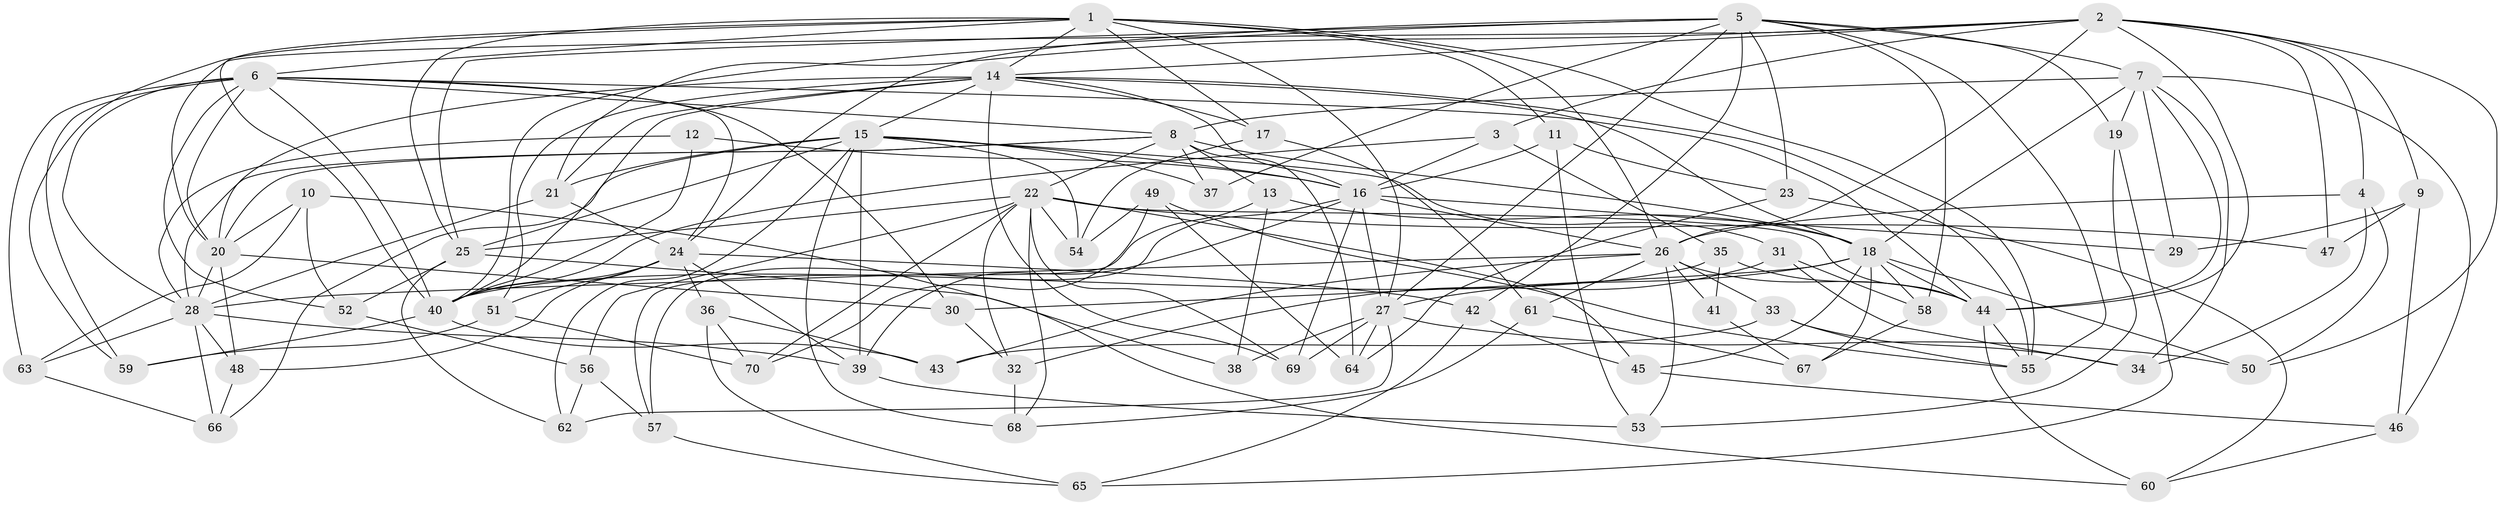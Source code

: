 // original degree distribution, {4: 1.0}
// Generated by graph-tools (version 1.1) at 2025/37/03/09/25 02:37:59]
// undirected, 70 vertices, 195 edges
graph export_dot {
graph [start="1"]
  node [color=gray90,style=filled];
  1;
  2;
  3;
  4;
  5;
  6;
  7;
  8;
  9;
  10;
  11;
  12;
  13;
  14;
  15;
  16;
  17;
  18;
  19;
  20;
  21;
  22;
  23;
  24;
  25;
  26;
  27;
  28;
  29;
  30;
  31;
  32;
  33;
  34;
  35;
  36;
  37;
  38;
  39;
  40;
  41;
  42;
  43;
  44;
  45;
  46;
  47;
  48;
  49;
  50;
  51;
  52;
  53;
  54;
  55;
  56;
  57;
  58;
  59;
  60;
  61;
  62;
  63;
  64;
  65;
  66;
  67;
  68;
  69;
  70;
  1 -- 6 [weight=1.0];
  1 -- 11 [weight=1.0];
  1 -- 14 [weight=1.0];
  1 -- 17 [weight=1.0];
  1 -- 25 [weight=1.0];
  1 -- 26 [weight=1.0];
  1 -- 27 [weight=1.0];
  1 -- 40 [weight=1.0];
  1 -- 55 [weight=1.0];
  1 -- 59 [weight=1.0];
  2 -- 3 [weight=1.0];
  2 -- 4 [weight=1.0];
  2 -- 9 [weight=1.0];
  2 -- 14 [weight=1.0];
  2 -- 20 [weight=1.0];
  2 -- 21 [weight=1.0];
  2 -- 26 [weight=1.0];
  2 -- 44 [weight=1.0];
  2 -- 47 [weight=1.0];
  2 -- 50 [weight=1.0];
  3 -- 16 [weight=1.0];
  3 -- 35 [weight=1.0];
  3 -- 40 [weight=1.0];
  4 -- 26 [weight=1.0];
  4 -- 34 [weight=1.0];
  4 -- 50 [weight=1.0];
  5 -- 7 [weight=1.0];
  5 -- 19 [weight=1.0];
  5 -- 23 [weight=1.0];
  5 -- 24 [weight=1.0];
  5 -- 25 [weight=1.0];
  5 -- 27 [weight=1.0];
  5 -- 37 [weight=2.0];
  5 -- 40 [weight=1.0];
  5 -- 42 [weight=1.0];
  5 -- 55 [weight=1.0];
  5 -- 58 [weight=1.0];
  6 -- 8 [weight=1.0];
  6 -- 20 [weight=1.0];
  6 -- 24 [weight=1.0];
  6 -- 28 [weight=2.0];
  6 -- 30 [weight=1.0];
  6 -- 40 [weight=1.0];
  6 -- 44 [weight=1.0];
  6 -- 52 [weight=1.0];
  6 -- 59 [weight=1.0];
  6 -- 63 [weight=1.0];
  7 -- 8 [weight=2.0];
  7 -- 18 [weight=1.0];
  7 -- 19 [weight=1.0];
  7 -- 29 [weight=2.0];
  7 -- 34 [weight=1.0];
  7 -- 44 [weight=1.0];
  7 -- 46 [weight=1.0];
  8 -- 13 [weight=1.0];
  8 -- 18 [weight=1.0];
  8 -- 20 [weight=1.0];
  8 -- 22 [weight=1.0];
  8 -- 28 [weight=1.0];
  8 -- 37 [weight=1.0];
  8 -- 64 [weight=1.0];
  9 -- 29 [weight=1.0];
  9 -- 46 [weight=1.0];
  9 -- 47 [weight=1.0];
  10 -- 20 [weight=1.0];
  10 -- 38 [weight=1.0];
  10 -- 52 [weight=1.0];
  10 -- 63 [weight=1.0];
  11 -- 16 [weight=1.0];
  11 -- 23 [weight=1.0];
  11 -- 53 [weight=1.0];
  12 -- 16 [weight=2.0];
  12 -- 28 [weight=1.0];
  12 -- 40 [weight=1.0];
  13 -- 18 [weight=1.0];
  13 -- 38 [weight=1.0];
  13 -- 57 [weight=1.0];
  14 -- 15 [weight=1.0];
  14 -- 16 [weight=1.0];
  14 -- 17 [weight=1.0];
  14 -- 18 [weight=1.0];
  14 -- 20 [weight=1.0];
  14 -- 21 [weight=1.0];
  14 -- 40 [weight=1.0];
  14 -- 51 [weight=1.0];
  14 -- 55 [weight=1.0];
  14 -- 69 [weight=1.0];
  15 -- 16 [weight=1.0];
  15 -- 21 [weight=1.0];
  15 -- 25 [weight=2.0];
  15 -- 31 [weight=1.0];
  15 -- 37 [weight=1.0];
  15 -- 39 [weight=1.0];
  15 -- 54 [weight=1.0];
  15 -- 62 [weight=1.0];
  15 -- 66 [weight=1.0];
  15 -- 68 [weight=1.0];
  16 -- 26 [weight=1.0];
  16 -- 27 [weight=1.0];
  16 -- 29 [weight=1.0];
  16 -- 39 [weight=1.0];
  16 -- 57 [weight=1.0];
  16 -- 69 [weight=1.0];
  17 -- 54 [weight=1.0];
  17 -- 61 [weight=1.0];
  18 -- 27 [weight=1.0];
  18 -- 30 [weight=1.0];
  18 -- 44 [weight=2.0];
  18 -- 45 [weight=1.0];
  18 -- 50 [weight=1.0];
  18 -- 58 [weight=1.0];
  18 -- 67 [weight=1.0];
  19 -- 53 [weight=1.0];
  19 -- 65 [weight=1.0];
  20 -- 28 [weight=1.0];
  20 -- 30 [weight=1.0];
  20 -- 48 [weight=1.0];
  21 -- 24 [weight=1.0];
  21 -- 28 [weight=2.0];
  22 -- 25 [weight=1.0];
  22 -- 32 [weight=1.0];
  22 -- 44 [weight=1.0];
  22 -- 45 [weight=1.0];
  22 -- 47 [weight=2.0];
  22 -- 54 [weight=1.0];
  22 -- 56 [weight=1.0];
  22 -- 68 [weight=1.0];
  22 -- 69 [weight=1.0];
  22 -- 70 [weight=1.0];
  23 -- 60 [weight=1.0];
  23 -- 64 [weight=1.0];
  24 -- 36 [weight=1.0];
  24 -- 39 [weight=2.0];
  24 -- 40 [weight=1.0];
  24 -- 42 [weight=1.0];
  24 -- 48 [weight=1.0];
  24 -- 51 [weight=1.0];
  25 -- 52 [weight=1.0];
  25 -- 60 [weight=1.0];
  25 -- 62 [weight=1.0];
  26 -- 28 [weight=1.0];
  26 -- 33 [weight=1.0];
  26 -- 41 [weight=2.0];
  26 -- 43 [weight=1.0];
  26 -- 44 [weight=1.0];
  26 -- 53 [weight=1.0];
  26 -- 61 [weight=1.0];
  27 -- 38 [weight=2.0];
  27 -- 50 [weight=1.0];
  27 -- 62 [weight=1.0];
  27 -- 64 [weight=1.0];
  27 -- 69 [weight=1.0];
  28 -- 39 [weight=1.0];
  28 -- 48 [weight=1.0];
  28 -- 63 [weight=1.0];
  28 -- 66 [weight=1.0];
  30 -- 32 [weight=1.0];
  31 -- 32 [weight=1.0];
  31 -- 34 [weight=1.0];
  31 -- 58 [weight=1.0];
  32 -- 68 [weight=1.0];
  33 -- 34 [weight=1.0];
  33 -- 43 [weight=1.0];
  33 -- 55 [weight=1.0];
  35 -- 40 [weight=1.0];
  35 -- 41 [weight=1.0];
  35 -- 44 [weight=1.0];
  36 -- 43 [weight=1.0];
  36 -- 65 [weight=1.0];
  36 -- 70 [weight=1.0];
  39 -- 53 [weight=1.0];
  40 -- 43 [weight=1.0];
  40 -- 59 [weight=1.0];
  41 -- 67 [weight=1.0];
  42 -- 45 [weight=1.0];
  42 -- 65 [weight=1.0];
  44 -- 55 [weight=1.0];
  44 -- 60 [weight=1.0];
  45 -- 46 [weight=1.0];
  46 -- 60 [weight=1.0];
  48 -- 66 [weight=1.0];
  49 -- 54 [weight=1.0];
  49 -- 55 [weight=1.0];
  49 -- 64 [weight=1.0];
  49 -- 70 [weight=1.0];
  51 -- 59 [weight=1.0];
  51 -- 70 [weight=1.0];
  52 -- 56 [weight=1.0];
  56 -- 57 [weight=1.0];
  56 -- 62 [weight=1.0];
  57 -- 65 [weight=1.0];
  58 -- 67 [weight=1.0];
  61 -- 67 [weight=1.0];
  61 -- 68 [weight=1.0];
  63 -- 66 [weight=1.0];
}
